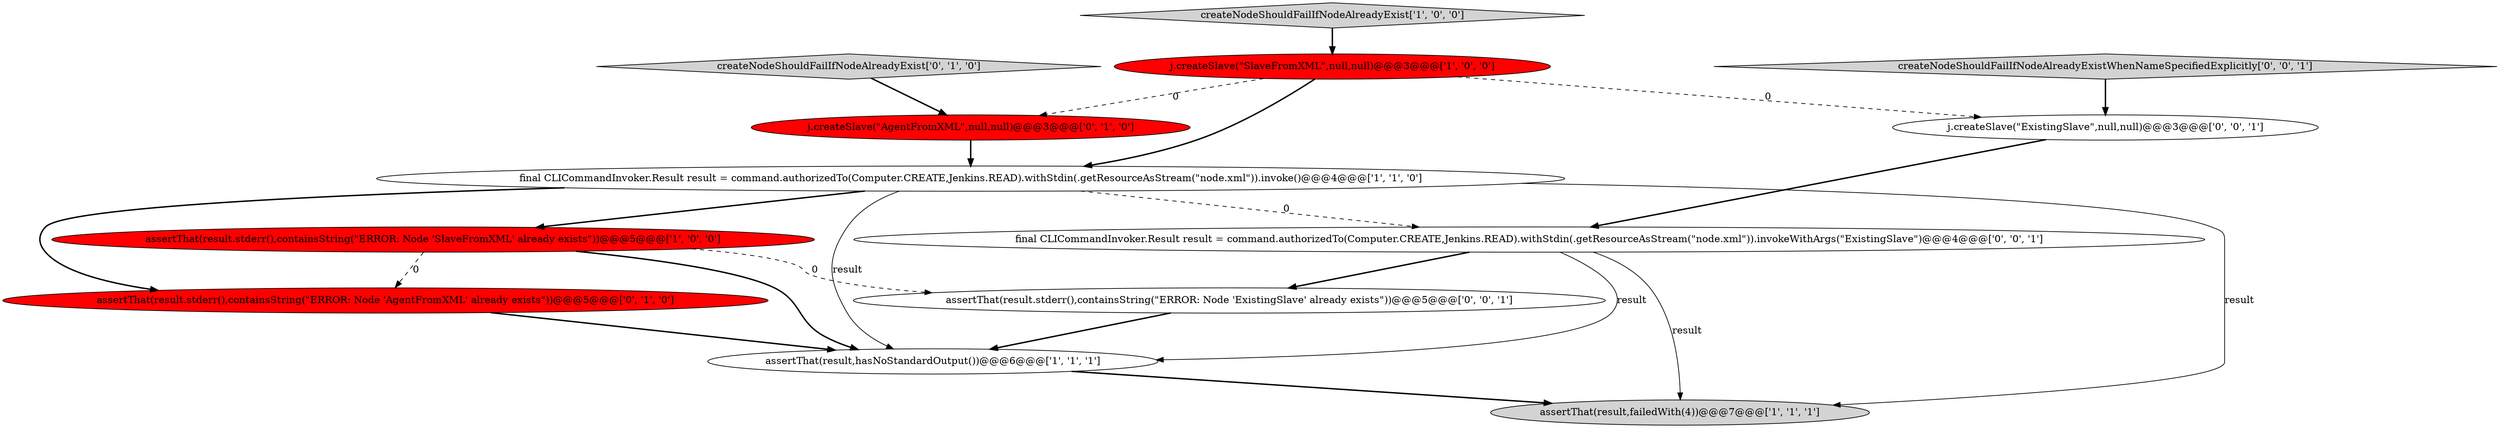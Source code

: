 digraph {
3 [style = filled, label = "final CLICommandInvoker.Result result = command.authorizedTo(Computer.CREATE,Jenkins.READ).withStdin(.getResourceAsStream(\"node.xml\")).invoke()@@@4@@@['1', '1', '0']", fillcolor = white, shape = ellipse image = "AAA0AAABBB1BBB"];
7 [style = filled, label = "j.createSlave(\"AgentFromXML\",null,null)@@@3@@@['0', '1', '0']", fillcolor = red, shape = ellipse image = "AAA1AAABBB2BBB"];
10 [style = filled, label = "createNodeShouldFailIfNodeAlreadyExistWhenNameSpecifiedExplicitly['0', '0', '1']", fillcolor = lightgray, shape = diamond image = "AAA0AAABBB3BBB"];
11 [style = filled, label = "final CLICommandInvoker.Result result = command.authorizedTo(Computer.CREATE,Jenkins.READ).withStdin(.getResourceAsStream(\"node.xml\")).invokeWithArgs(\"ExistingSlave\")@@@4@@@['0', '0', '1']", fillcolor = white, shape = ellipse image = "AAA0AAABBB3BBB"];
12 [style = filled, label = "j.createSlave(\"ExistingSlave\",null,null)@@@3@@@['0', '0', '1']", fillcolor = white, shape = ellipse image = "AAA0AAABBB3BBB"];
2 [style = filled, label = "assertThat(result.stderr(),containsString(\"ERROR: Node 'SlaveFromXML' already exists\"))@@@5@@@['1', '0', '0']", fillcolor = red, shape = ellipse image = "AAA1AAABBB1BBB"];
8 [style = filled, label = "createNodeShouldFailIfNodeAlreadyExist['0', '1', '0']", fillcolor = lightgray, shape = diamond image = "AAA0AAABBB2BBB"];
9 [style = filled, label = "assertThat(result.stderr(),containsString(\"ERROR: Node 'ExistingSlave' already exists\"))@@@5@@@['0', '0', '1']", fillcolor = white, shape = ellipse image = "AAA0AAABBB3BBB"];
4 [style = filled, label = "assertThat(result,failedWith(4))@@@7@@@['1', '1', '1']", fillcolor = lightgray, shape = ellipse image = "AAA0AAABBB1BBB"];
0 [style = filled, label = "createNodeShouldFailIfNodeAlreadyExist['1', '0', '0']", fillcolor = lightgray, shape = diamond image = "AAA0AAABBB1BBB"];
1 [style = filled, label = "j.createSlave(\"SlaveFromXML\",null,null)@@@3@@@['1', '0', '0']", fillcolor = red, shape = ellipse image = "AAA1AAABBB1BBB"];
5 [style = filled, label = "assertThat(result,hasNoStandardOutput())@@@6@@@['1', '1', '1']", fillcolor = white, shape = ellipse image = "AAA0AAABBB1BBB"];
6 [style = filled, label = "assertThat(result.stderr(),containsString(\"ERROR: Node 'AgentFromXML' already exists\"))@@@5@@@['0', '1', '0']", fillcolor = red, shape = ellipse image = "AAA1AAABBB2BBB"];
11->4 [style = solid, label="result"];
12->11 [style = bold, label=""];
1->3 [style = bold, label=""];
3->6 [style = bold, label=""];
11->5 [style = solid, label="result"];
11->9 [style = bold, label=""];
7->3 [style = bold, label=""];
8->7 [style = bold, label=""];
3->5 [style = solid, label="result"];
1->12 [style = dashed, label="0"];
6->5 [style = bold, label=""];
3->2 [style = bold, label=""];
2->9 [style = dashed, label="0"];
10->12 [style = bold, label=""];
0->1 [style = bold, label=""];
5->4 [style = bold, label=""];
2->6 [style = dashed, label="0"];
9->5 [style = bold, label=""];
1->7 [style = dashed, label="0"];
3->4 [style = solid, label="result"];
3->11 [style = dashed, label="0"];
2->5 [style = bold, label=""];
}
